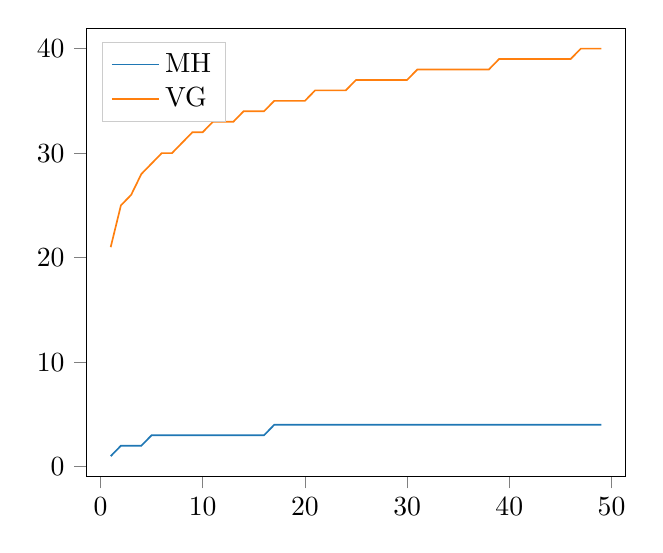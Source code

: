 % This file was created by matplotlib2tikz v0.6.14.
\begin{tikzpicture}

\definecolor{color1}{rgb}{1,0.498,0.055}
\definecolor{color0}{rgb}{0.122,0.467,0.706}

\begin{axis}[
xmin=-1.4, xmax=51.4,
ymin=-0.95, ymax=41.95,
tick align=outside,
tick pos=left,
x grid style={lightgray!92.026!black},
y grid style={lightgray!92.026!black},
legend entries={{MH},{VG}},
legend cell align={left},
legend style={at={(0.03,0.97)}, anchor=north west, draw=white!80.0!black}
]
\addlegendimage{no markers, color0}
\addlegendimage{no markers, color1}
\addplot [semithick, color0]
table {%
0 -inf
1 1
2 2
3 2
4 2
5 3
6 3
7 3
8 3
9 3
10 3
11 3
12 3
13 3
14 3
15 3
16 3
17 4
18 4
19 4
20 4
21 4
22 4
23 4
24 4
25 4
26 4
27 4
28 4
29 4
30 4
31 4
32 4
33 4
34 4
35 4
36 4
37 4
38 4
39 4
40 4
41 4
42 4
43 4
44 4
45 4
46 4
47 4
48 4
49 4
};
\addplot [semithick, color1]
table {%
0 -inf
1 21
2 25
3 26
4 28
5 29
6 30
7 30
8 31
9 32
10 32
11 33
12 33
13 33
14 34
15 34
16 34
17 35
18 35
19 35
20 35
21 36
22 36
23 36
24 36
25 37
26 37
27 37
28 37
29 37
30 37
31 38
32 38
33 38
34 38
35 38
36 38
37 38
38 38
39 39
40 39
41 39
42 39
43 39
44 39
45 39
46 39
47 40
48 40
49 40
};
\end{axis}

\end{tikzpicture}
